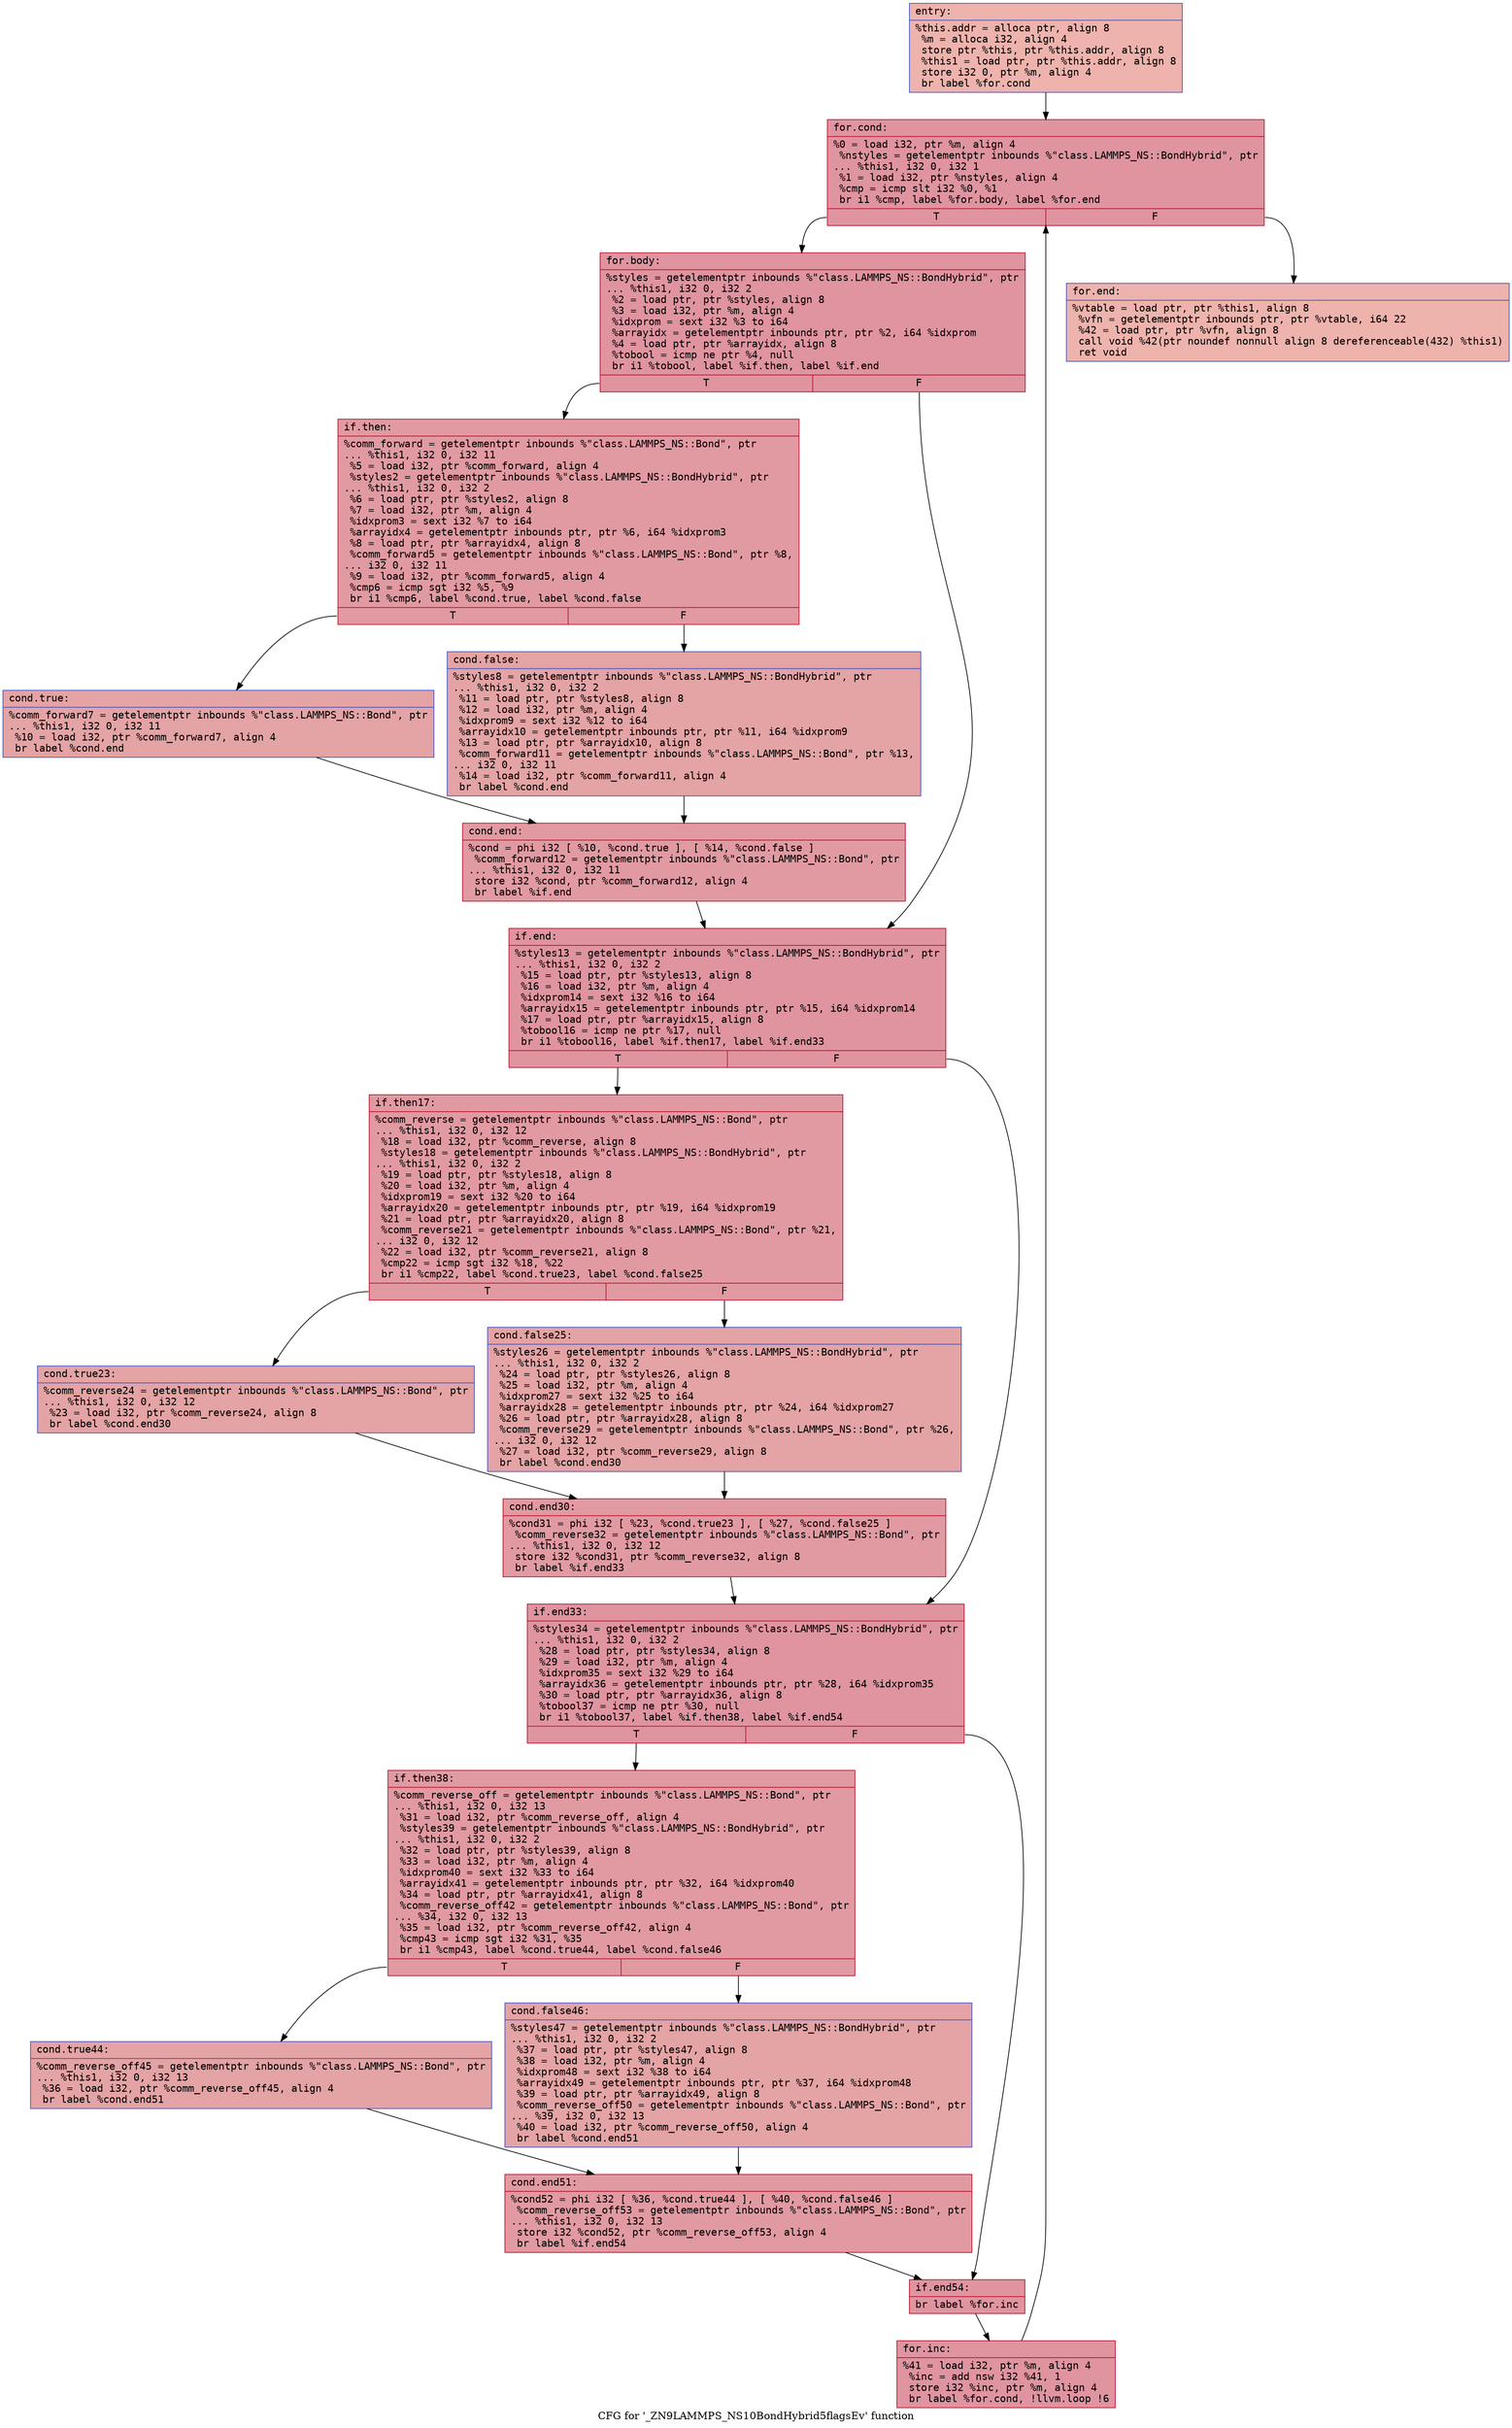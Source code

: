 digraph "CFG for '_ZN9LAMMPS_NS10BondHybrid5flagsEv' function" {
	label="CFG for '_ZN9LAMMPS_NS10BondHybrid5flagsEv' function";

	Node0x55cb68dc8750 [shape=record,color="#3d50c3ff", style=filled, fillcolor="#d6524470" fontname="Courier",label="{entry:\l|  %this.addr = alloca ptr, align 8\l  %m = alloca i32, align 4\l  store ptr %this, ptr %this.addr, align 8\l  %this1 = load ptr, ptr %this.addr, align 8\l  store i32 0, ptr %m, align 4\l  br label %for.cond\l}"];
	Node0x55cb68dc8750 -> Node0x55cb68dc88e0[tooltip="entry -> for.cond\nProbability 100.00%" ];
	Node0x55cb68dc88e0 [shape=record,color="#b70d28ff", style=filled, fillcolor="#b70d2870" fontname="Courier",label="{for.cond:\l|  %0 = load i32, ptr %m, align 4\l  %nstyles = getelementptr inbounds %\"class.LAMMPS_NS::BondHybrid\", ptr\l... %this1, i32 0, i32 1\l  %1 = load i32, ptr %nstyles, align 4\l  %cmp = icmp slt i32 %0, %1\l  br i1 %cmp, label %for.body, label %for.end\l|{<s0>T|<s1>F}}"];
	Node0x55cb68dc88e0:s0 -> Node0x55cb68dc8c60[tooltip="for.cond -> for.body\nProbability 96.88%" ];
	Node0x55cb68dc88e0:s1 -> Node0x55cb68dc8ce0[tooltip="for.cond -> for.end\nProbability 3.12%" ];
	Node0x55cb68dc8c60 [shape=record,color="#b70d28ff", style=filled, fillcolor="#b70d2870" fontname="Courier",label="{for.body:\l|  %styles = getelementptr inbounds %\"class.LAMMPS_NS::BondHybrid\", ptr\l... %this1, i32 0, i32 2\l  %2 = load ptr, ptr %styles, align 8\l  %3 = load i32, ptr %m, align 4\l  %idxprom = sext i32 %3 to i64\l  %arrayidx = getelementptr inbounds ptr, ptr %2, i64 %idxprom\l  %4 = load ptr, ptr %arrayidx, align 8\l  %tobool = icmp ne ptr %4, null\l  br i1 %tobool, label %if.then, label %if.end\l|{<s0>T|<s1>F}}"];
	Node0x55cb68dc8c60:s0 -> Node0x55cb68dc9410[tooltip="for.body -> if.then\nProbability 62.50%" ];
	Node0x55cb68dc8c60:s1 -> Node0x55cb68dc9480[tooltip="for.body -> if.end\nProbability 37.50%" ];
	Node0x55cb68dc9410 [shape=record,color="#b70d28ff", style=filled, fillcolor="#bb1b2c70" fontname="Courier",label="{if.then:\l|  %comm_forward = getelementptr inbounds %\"class.LAMMPS_NS::Bond\", ptr\l... %this1, i32 0, i32 11\l  %5 = load i32, ptr %comm_forward, align 4\l  %styles2 = getelementptr inbounds %\"class.LAMMPS_NS::BondHybrid\", ptr\l... %this1, i32 0, i32 2\l  %6 = load ptr, ptr %styles2, align 8\l  %7 = load i32, ptr %m, align 4\l  %idxprom3 = sext i32 %7 to i64\l  %arrayidx4 = getelementptr inbounds ptr, ptr %6, i64 %idxprom3\l  %8 = load ptr, ptr %arrayidx4, align 8\l  %comm_forward5 = getelementptr inbounds %\"class.LAMMPS_NS::Bond\", ptr %8,\l... i32 0, i32 11\l  %9 = load i32, ptr %comm_forward5, align 4\l  %cmp6 = icmp sgt i32 %5, %9\l  br i1 %cmp6, label %cond.true, label %cond.false\l|{<s0>T|<s1>F}}"];
	Node0x55cb68dc9410:s0 -> Node0x55cb68dc9d00[tooltip="if.then -> cond.true\nProbability 50.00%" ];
	Node0x55cb68dc9410:s1 -> Node0x55cb68dc9d80[tooltip="if.then -> cond.false\nProbability 50.00%" ];
	Node0x55cb68dc9d00 [shape=record,color="#3d50c3ff", style=filled, fillcolor="#c32e3170" fontname="Courier",label="{cond.true:\l|  %comm_forward7 = getelementptr inbounds %\"class.LAMMPS_NS::Bond\", ptr\l... %this1, i32 0, i32 11\l  %10 = load i32, ptr %comm_forward7, align 4\l  br label %cond.end\l}"];
	Node0x55cb68dc9d00 -> Node0x55cb68dc91c0[tooltip="cond.true -> cond.end\nProbability 100.00%" ];
	Node0x55cb68dc9d80 [shape=record,color="#3d50c3ff", style=filled, fillcolor="#c32e3170" fontname="Courier",label="{cond.false:\l|  %styles8 = getelementptr inbounds %\"class.LAMMPS_NS::BondHybrid\", ptr\l... %this1, i32 0, i32 2\l  %11 = load ptr, ptr %styles8, align 8\l  %12 = load i32, ptr %m, align 4\l  %idxprom9 = sext i32 %12 to i64\l  %arrayidx10 = getelementptr inbounds ptr, ptr %11, i64 %idxprom9\l  %13 = load ptr, ptr %arrayidx10, align 8\l  %comm_forward11 = getelementptr inbounds %\"class.LAMMPS_NS::Bond\", ptr %13,\l... i32 0, i32 11\l  %14 = load i32, ptr %comm_forward11, align 4\l  br label %cond.end\l}"];
	Node0x55cb68dc9d80 -> Node0x55cb68dc91c0[tooltip="cond.false -> cond.end\nProbability 100.00%" ];
	Node0x55cb68dc91c0 [shape=record,color="#b70d28ff", style=filled, fillcolor="#bb1b2c70" fontname="Courier",label="{cond.end:\l|  %cond = phi i32 [ %10, %cond.true ], [ %14, %cond.false ]\l  %comm_forward12 = getelementptr inbounds %\"class.LAMMPS_NS::Bond\", ptr\l... %this1, i32 0, i32 11\l  store i32 %cond, ptr %comm_forward12, align 4\l  br label %if.end\l}"];
	Node0x55cb68dc91c0 -> Node0x55cb68dc9480[tooltip="cond.end -> if.end\nProbability 100.00%" ];
	Node0x55cb68dc9480 [shape=record,color="#b70d28ff", style=filled, fillcolor="#b70d2870" fontname="Courier",label="{if.end:\l|  %styles13 = getelementptr inbounds %\"class.LAMMPS_NS::BondHybrid\", ptr\l... %this1, i32 0, i32 2\l  %15 = load ptr, ptr %styles13, align 8\l  %16 = load i32, ptr %m, align 4\l  %idxprom14 = sext i32 %16 to i64\l  %arrayidx15 = getelementptr inbounds ptr, ptr %15, i64 %idxprom14\l  %17 = load ptr, ptr %arrayidx15, align 8\l  %tobool16 = icmp ne ptr %17, null\l  br i1 %tobool16, label %if.then17, label %if.end33\l|{<s0>T|<s1>F}}"];
	Node0x55cb68dc9480:s0 -> Node0x55cb68dcaf10[tooltip="if.end -> if.then17\nProbability 62.50%" ];
	Node0x55cb68dc9480:s1 -> Node0x55cb68dcaf90[tooltip="if.end -> if.end33\nProbability 37.50%" ];
	Node0x55cb68dcaf10 [shape=record,color="#b70d28ff", style=filled, fillcolor="#bb1b2c70" fontname="Courier",label="{if.then17:\l|  %comm_reverse = getelementptr inbounds %\"class.LAMMPS_NS::Bond\", ptr\l... %this1, i32 0, i32 12\l  %18 = load i32, ptr %comm_reverse, align 8\l  %styles18 = getelementptr inbounds %\"class.LAMMPS_NS::BondHybrid\", ptr\l... %this1, i32 0, i32 2\l  %19 = load ptr, ptr %styles18, align 8\l  %20 = load i32, ptr %m, align 4\l  %idxprom19 = sext i32 %20 to i64\l  %arrayidx20 = getelementptr inbounds ptr, ptr %19, i64 %idxprom19\l  %21 = load ptr, ptr %arrayidx20, align 8\l  %comm_reverse21 = getelementptr inbounds %\"class.LAMMPS_NS::Bond\", ptr %21,\l... i32 0, i32 12\l  %22 = load i32, ptr %comm_reverse21, align 8\l  %cmp22 = icmp sgt i32 %18, %22\l  br i1 %cmp22, label %cond.true23, label %cond.false25\l|{<s0>T|<s1>F}}"];
	Node0x55cb68dcaf10:s0 -> Node0x55cb68dcb860[tooltip="if.then17 -> cond.true23\nProbability 50.00%" ];
	Node0x55cb68dcaf10:s1 -> Node0x55cb68dcb8e0[tooltip="if.then17 -> cond.false25\nProbability 50.00%" ];
	Node0x55cb68dcb860 [shape=record,color="#3d50c3ff", style=filled, fillcolor="#c32e3170" fontname="Courier",label="{cond.true23:\l|  %comm_reverse24 = getelementptr inbounds %\"class.LAMMPS_NS::Bond\", ptr\l... %this1, i32 0, i32 12\l  %23 = load i32, ptr %comm_reverse24, align 8\l  br label %cond.end30\l}"];
	Node0x55cb68dcb860 -> Node0x55cb68dcbb80[tooltip="cond.true23 -> cond.end30\nProbability 100.00%" ];
	Node0x55cb68dcb8e0 [shape=record,color="#3d50c3ff", style=filled, fillcolor="#c32e3170" fontname="Courier",label="{cond.false25:\l|  %styles26 = getelementptr inbounds %\"class.LAMMPS_NS::BondHybrid\", ptr\l... %this1, i32 0, i32 2\l  %24 = load ptr, ptr %styles26, align 8\l  %25 = load i32, ptr %m, align 4\l  %idxprom27 = sext i32 %25 to i64\l  %arrayidx28 = getelementptr inbounds ptr, ptr %24, i64 %idxprom27\l  %26 = load ptr, ptr %arrayidx28, align 8\l  %comm_reverse29 = getelementptr inbounds %\"class.LAMMPS_NS::Bond\", ptr %26,\l... i32 0, i32 12\l  %27 = load i32, ptr %comm_reverse29, align 8\l  br label %cond.end30\l}"];
	Node0x55cb68dcb8e0 -> Node0x55cb68dcbb80[tooltip="cond.false25 -> cond.end30\nProbability 100.00%" ];
	Node0x55cb68dcbb80 [shape=record,color="#b70d28ff", style=filled, fillcolor="#bb1b2c70" fontname="Courier",label="{cond.end30:\l|  %cond31 = phi i32 [ %23, %cond.true23 ], [ %27, %cond.false25 ]\l  %comm_reverse32 = getelementptr inbounds %\"class.LAMMPS_NS::Bond\", ptr\l... %this1, i32 0, i32 12\l  store i32 %cond31, ptr %comm_reverse32, align 8\l  br label %if.end33\l}"];
	Node0x55cb68dcbb80 -> Node0x55cb68dcaf90[tooltip="cond.end30 -> if.end33\nProbability 100.00%" ];
	Node0x55cb68dcaf90 [shape=record,color="#b70d28ff", style=filled, fillcolor="#b70d2870" fontname="Courier",label="{if.end33:\l|  %styles34 = getelementptr inbounds %\"class.LAMMPS_NS::BondHybrid\", ptr\l... %this1, i32 0, i32 2\l  %28 = load ptr, ptr %styles34, align 8\l  %29 = load i32, ptr %m, align 4\l  %idxprom35 = sext i32 %29 to i64\l  %arrayidx36 = getelementptr inbounds ptr, ptr %28, i64 %idxprom35\l  %30 = load ptr, ptr %arrayidx36, align 8\l  %tobool37 = icmp ne ptr %30, null\l  br i1 %tobool37, label %if.then38, label %if.end54\l|{<s0>T|<s1>F}}"];
	Node0x55cb68dcaf90:s0 -> Node0x55cb68dccbf0[tooltip="if.end33 -> if.then38\nProbability 62.50%" ];
	Node0x55cb68dcaf90:s1 -> Node0x55cb68dccc70[tooltip="if.end33 -> if.end54\nProbability 37.50%" ];
	Node0x55cb68dccbf0 [shape=record,color="#b70d28ff", style=filled, fillcolor="#bb1b2c70" fontname="Courier",label="{if.then38:\l|  %comm_reverse_off = getelementptr inbounds %\"class.LAMMPS_NS::Bond\", ptr\l... %this1, i32 0, i32 13\l  %31 = load i32, ptr %comm_reverse_off, align 4\l  %styles39 = getelementptr inbounds %\"class.LAMMPS_NS::BondHybrid\", ptr\l... %this1, i32 0, i32 2\l  %32 = load ptr, ptr %styles39, align 8\l  %33 = load i32, ptr %m, align 4\l  %idxprom40 = sext i32 %33 to i64\l  %arrayidx41 = getelementptr inbounds ptr, ptr %32, i64 %idxprom40\l  %34 = load ptr, ptr %arrayidx41, align 8\l  %comm_reverse_off42 = getelementptr inbounds %\"class.LAMMPS_NS::Bond\", ptr\l... %34, i32 0, i32 13\l  %35 = load i32, ptr %comm_reverse_off42, align 4\l  %cmp43 = icmp sgt i32 %31, %35\l  br i1 %cmp43, label %cond.true44, label %cond.false46\l|{<s0>T|<s1>F}}"];
	Node0x55cb68dccbf0:s0 -> Node0x55cb68dcd5d0[tooltip="if.then38 -> cond.true44\nProbability 50.00%" ];
	Node0x55cb68dccbf0:s1 -> Node0x55cb68dcd620[tooltip="if.then38 -> cond.false46\nProbability 50.00%" ];
	Node0x55cb68dcd5d0 [shape=record,color="#3d50c3ff", style=filled, fillcolor="#c32e3170" fontname="Courier",label="{cond.true44:\l|  %comm_reverse_off45 = getelementptr inbounds %\"class.LAMMPS_NS::Bond\", ptr\l... %this1, i32 0, i32 13\l  %36 = load i32, ptr %comm_reverse_off45, align 4\l  br label %cond.end51\l}"];
	Node0x55cb68dcd5d0 -> Node0x55cb68dcd950[tooltip="cond.true44 -> cond.end51\nProbability 100.00%" ];
	Node0x55cb68dcd620 [shape=record,color="#3d50c3ff", style=filled, fillcolor="#c32e3170" fontname="Courier",label="{cond.false46:\l|  %styles47 = getelementptr inbounds %\"class.LAMMPS_NS::BondHybrid\", ptr\l... %this1, i32 0, i32 2\l  %37 = load ptr, ptr %styles47, align 8\l  %38 = load i32, ptr %m, align 4\l  %idxprom48 = sext i32 %38 to i64\l  %arrayidx49 = getelementptr inbounds ptr, ptr %37, i64 %idxprom48\l  %39 = load ptr, ptr %arrayidx49, align 8\l  %comm_reverse_off50 = getelementptr inbounds %\"class.LAMMPS_NS::Bond\", ptr\l... %39, i32 0, i32 13\l  %40 = load i32, ptr %comm_reverse_off50, align 4\l  br label %cond.end51\l}"];
	Node0x55cb68dcd620 -> Node0x55cb68dcd950[tooltip="cond.false46 -> cond.end51\nProbability 100.00%" ];
	Node0x55cb68dcd950 [shape=record,color="#b70d28ff", style=filled, fillcolor="#bb1b2c70" fontname="Courier",label="{cond.end51:\l|  %cond52 = phi i32 [ %36, %cond.true44 ], [ %40, %cond.false46 ]\l  %comm_reverse_off53 = getelementptr inbounds %\"class.LAMMPS_NS::Bond\", ptr\l... %this1, i32 0, i32 13\l  store i32 %cond52, ptr %comm_reverse_off53, align 4\l  br label %if.end54\l}"];
	Node0x55cb68dcd950 -> Node0x55cb68dccc70[tooltip="cond.end51 -> if.end54\nProbability 100.00%" ];
	Node0x55cb68dccc70 [shape=record,color="#b70d28ff", style=filled, fillcolor="#b70d2870" fontname="Courier",label="{if.end54:\l|  br label %for.inc\l}"];
	Node0x55cb68dccc70 -> Node0x55cb68dce220[tooltip="if.end54 -> for.inc\nProbability 100.00%" ];
	Node0x55cb68dce220 [shape=record,color="#b70d28ff", style=filled, fillcolor="#b70d2870" fontname="Courier",label="{for.inc:\l|  %41 = load i32, ptr %m, align 4\l  %inc = add nsw i32 %41, 1\l  store i32 %inc, ptr %m, align 4\l  br label %for.cond, !llvm.loop !6\l}"];
	Node0x55cb68dce220 -> Node0x55cb68dc88e0[tooltip="for.inc -> for.cond\nProbability 100.00%" ];
	Node0x55cb68dc8ce0 [shape=record,color="#3d50c3ff", style=filled, fillcolor="#d6524470" fontname="Courier",label="{for.end:\l|  %vtable = load ptr, ptr %this1, align 8\l  %vfn = getelementptr inbounds ptr, ptr %vtable, i64 22\l  %42 = load ptr, ptr %vfn, align 8\l  call void %42(ptr noundef nonnull align 8 dereferenceable(432) %this1)\l  ret void\l}"];
}
